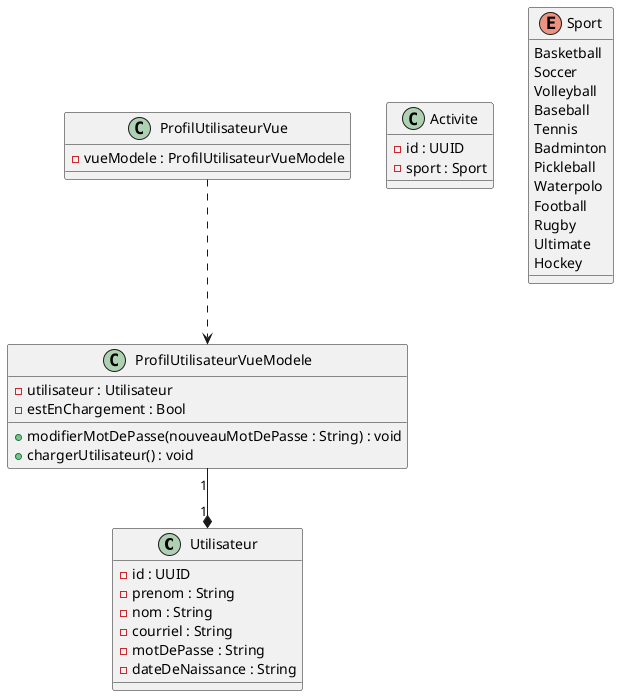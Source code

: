 @startuml SportLink

class Utilisateur {
  - {field} id : UUID
  - {field} prenom : String
  - {field} nom : String
  - {field} courriel : String
  - {field} motDePasse : String
  - {field} dateDeNaissance : String
}

class ProfilUtilisateurVueModele {
  - {field} utilisateur : Utilisateur
  - {field} estEnChargement : Bool
  + {method} modifierMotDePasse(nouveauMotDePasse : String) : void
  + {method} chargerUtilisateur() : void
}

class ProfilUtilisateurVue {
  - vueModele : ProfilUtilisateurVueModele
}

ProfilUtilisateurVueModele "1" --* "1" Utilisateur
ProfilUtilisateurVue ..> ProfilUtilisateurVueModele

class Activite {
  - {field} id : UUID
  - {field} sport : Sport
}

enum Sport {
  Basketball
  Soccer
  Volleyball
  Baseball
  Tennis
  Badminton
  Pickleball
  Waterpolo
  Football
  Rugby
  Ultimate
  Hockey
}


@enduml